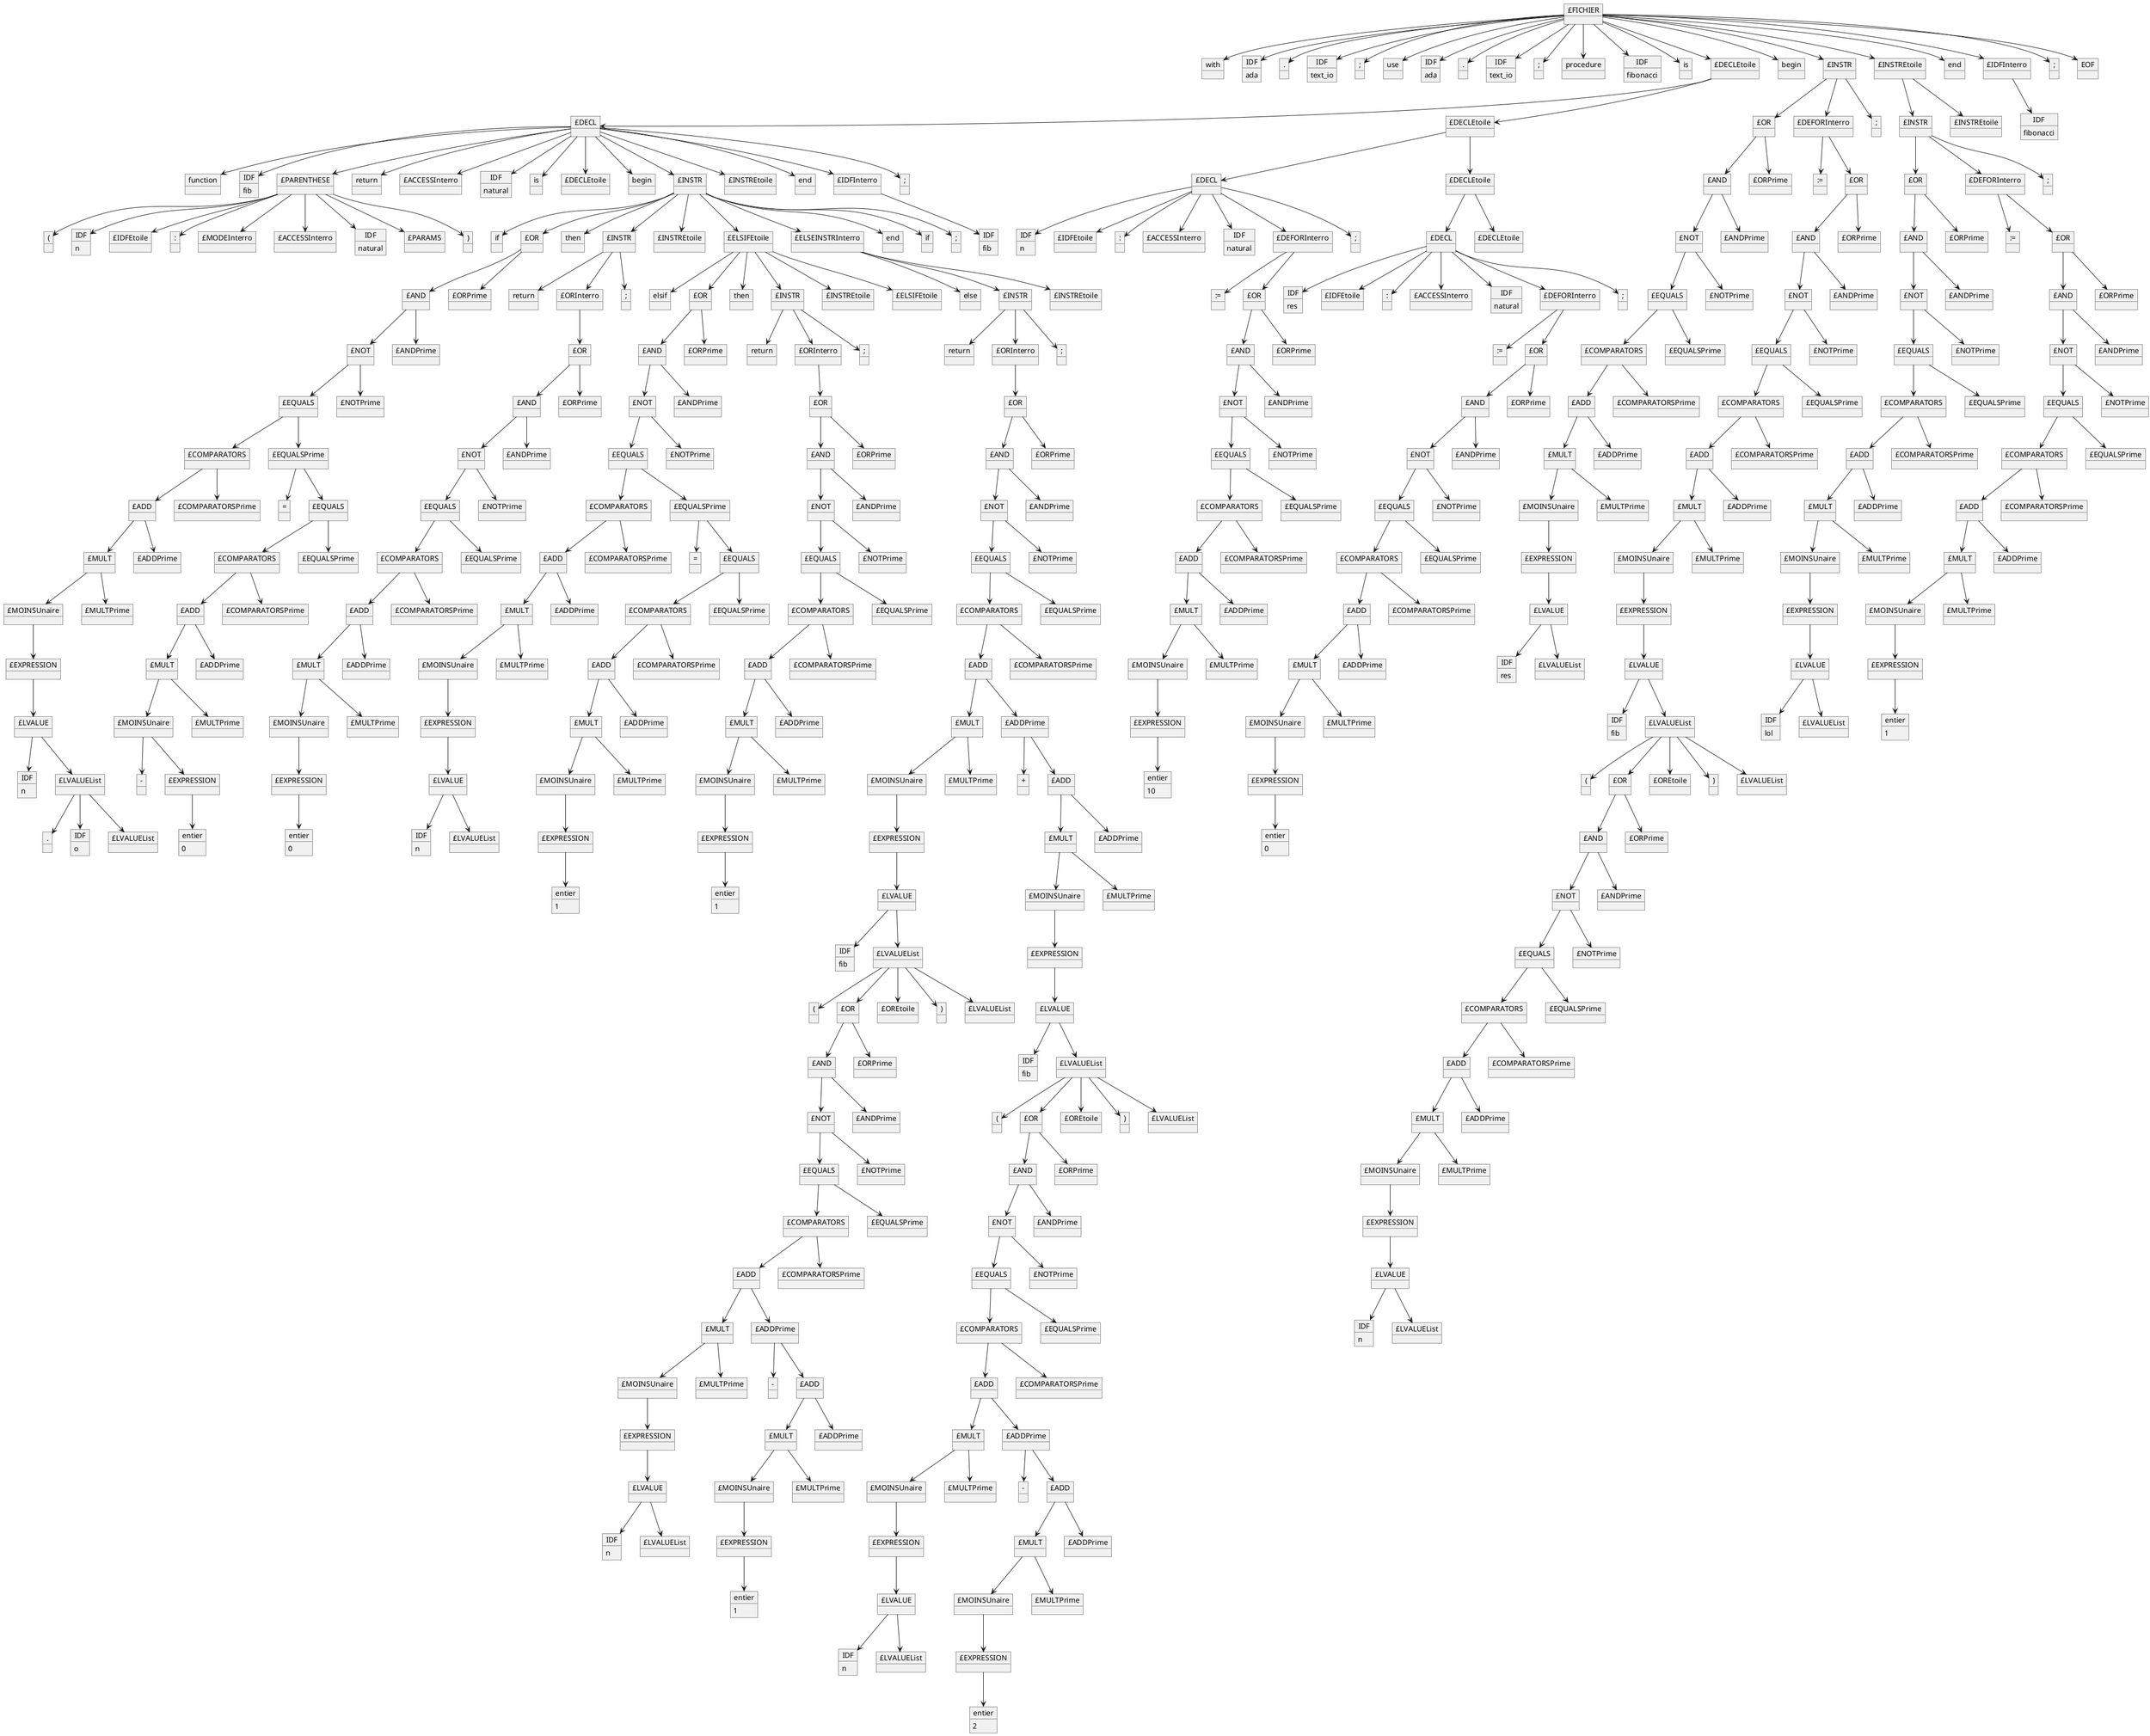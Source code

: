 @startuml Arbre_Syntaxique
object "£FICHIER" as 1
object "with" as 2
object "IDF" as 3
3 : ada
object "." as 4
object "IDF" as 5
5 : text_io
object ";" as 6
object "use" as 7
object "IDF" as 8
8 : ada
object "." as 9
object "IDF" as 10
10 : text_io
object ";" as 11
object "procedure" as 12
object "IDF" as 13
13 : fibonacci
object "is" as 14
object "£DECLEtoile" as 15
object "begin" as 16
object "£INSTR" as 17
object "£INSTREtoile" as 18
object "end" as 19
object "£IDFInterro" as 20
object ";" as 21
object "EOF" as 22
object "£DECL" as 23
object "£DECLEtoile" as 24
object "£OR" as 25
object "£DEFORInterro" as 26
object ";" as 27
object "£INSTR" as 28
object "£INSTREtoile" as 29
object "IDF" as 30
30 : fibonacci
object "function" as 31
object "IDF" as 32
32 : fib
object "£PARENTHESE" as 33
object "return" as 34
object "£ACCESSInterro" as 35
object "IDF" as 36
36 : natural
object "is" as 37
object "£DECLEtoile" as 38
object "begin" as 39
object "£INSTR" as 40
object "£INSTREtoile" as 41
object "end" as 42
object "£IDFInterro" as 43
object ";" as 44
object "£DECL" as 45
object "£DECLEtoile" as 46
object "£AND" as 47
object "£ORPrime" as 48
object ":=" as 49
object "£OR" as 50
object "£OR" as 51
object "£DEFORInterro" as 52
object ";" as 53
object "(" as 54
object "IDF" as 55
55 : n
object "£IDFEtoile" as 56
object ":" as 57
object "£MODEInterro" as 58
object "£ACCESSInterro" as 59
object "IDF" as 60
60 : natural
object "£PARAMS" as 61
object ")" as 62
object "if" as 63
object "£OR" as 64
object "then" as 65
object "£INSTR" as 66
object "£INSTREtoile" as 67
object "£ELSIFEtoile" as 68
object "£ELSEINSTRInterro" as 69
object "end" as 70
object "if" as 71
object ";" as 72
object "IDF" as 73
73 : fib
object "IDF" as 74
74 : n
object "£IDFEtoile" as 75
object ":" as 76
object "£ACCESSInterro" as 77
object "IDF" as 78
78 : natural
object "£DEFORInterro" as 79
object ";" as 80
object "£DECL" as 81
object "£DECLEtoile" as 82
object "£NOT" as 83
object "£ANDPrime" as 84
object "£AND" as 85
object "£ORPrime" as 86
object "£AND" as 87
object "£ORPrime" as 88
object ":=" as 89
object "£OR" as 90
object "£AND" as 91
object "£ORPrime" as 92
object "return" as 93
object "£ORInterro" as 94
object ";" as 95
object "elsif" as 96
object "£OR" as 97
object "then" as 98
object "£INSTR" as 99
object "£INSTREtoile" as 100
object "£ELSIFEtoile" as 101
object "else" as 102
object "£INSTR" as 103
object "£INSTREtoile" as 104
object ":=" as 105
object "£OR" as 106
object "IDF" as 107
107 : res
object "£IDFEtoile" as 108
object ":" as 109
object "£ACCESSInterro" as 110
object "IDF" as 111
111 : natural
object "£DEFORInterro" as 112
object ";" as 113
object "£EQUALS" as 114
object "£NOTPrime" as 115
object "£NOT" as 116
object "£ANDPrime" as 117
object "£NOT" as 118
object "£ANDPrime" as 119
object "£AND" as 120
object "£ORPrime" as 121
object "£NOT" as 122
object "£ANDPrime" as 123
object "£OR" as 124
object "£AND" as 125
object "£ORPrime" as 126
object "return" as 127
object "£ORInterro" as 128
object ";" as 129
object "return" as 130
object "£ORInterro" as 131
object ";" as 132
object "£AND" as 133
object "£ORPrime" as 134
object ":=" as 135
object "£OR" as 136
object "£COMPARATORS" as 137
object "£EQUALSPrime" as 138
object "£EQUALS" as 139
object "£NOTPrime" as 140
object "£EQUALS" as 141
object "£NOTPrime" as 142
object "£NOT" as 143
object "£ANDPrime" as 144
object "£EQUALS" as 145
object "£NOTPrime" as 146
object "£AND" as 147
object "£ORPrime" as 148
object "£NOT" as 149
object "£ANDPrime" as 150
object "£OR" as 151
object "£OR" as 152
object "£NOT" as 153
object "£ANDPrime" as 154
object "£AND" as 155
object "£ORPrime" as 156
object "£ADD" as 157
object "£COMPARATORSPrime" as 158
object "£COMPARATORS" as 159
object "£EQUALSPrime" as 160
object "£COMPARATORS" as 161
object "£EQUALSPrime" as 162
object "£EQUALS" as 163
object "£NOTPrime" as 164
object "£COMPARATORS" as 165
object "£EQUALSPrime" as 166
object "£NOT" as 167
object "£ANDPrime" as 168
object "£EQUALS" as 169
object "£NOTPrime" as 170
object "£AND" as 171
object "£ORPrime" as 172
object "£AND" as 173
object "£ORPrime" as 174
object "£EQUALS" as 175
object "£NOTPrime" as 176
object "£NOT" as 177
object "£ANDPrime" as 178
object "£MULT" as 179
object "£ADDPrime" as 180
object "£ADD" as 181
object "£COMPARATORSPrime" as 182
object "£ADD" as 183
object "£COMPARATORSPrime" as 184
object "£COMPARATORS" as 185
object "£EQUALSPrime" as 186
object "£ADD" as 187
object "£COMPARATORSPrime" as 188
object "=" as 189
object "£EQUALS" as 190
object "£EQUALS" as 191
object "£NOTPrime" as 192
object "£COMPARATORS" as 193
object "£EQUALSPrime" as 194
object "£NOT" as 195
object "£ANDPrime" as 196
object "£NOT" as 197
object "£ANDPrime" as 198
object "£COMPARATORS" as 199
object "£EQUALSPrime" as 200
object "£EQUALS" as 201
object "£NOTPrime" as 202
object "£MOINSUnaire" as 203
object "£MULTPrime" as 204
object "£MULT" as 205
object "£ADDPrime" as 206
object "£MULT" as 207
object "£ADDPrime" as 208
object "£ADD" as 209
object "£COMPARATORSPrime" as 210
object "£MULT" as 211
object "£ADDPrime" as 212
object "£COMPARATORS" as 213
object "£EQUALSPrime" as 214
object "£COMPARATORS" as 215
object "£EQUALSPrime" as 216
object "£ADD" as 217
object "£COMPARATORSPrime" as 218
object "=" as 219
object "£EQUALS" as 220
object "£EQUALS" as 221
object "£NOTPrime" as 222
object "£EQUALS" as 223
object "£NOTPrime" as 224
object "£ADD" as 225
object "£COMPARATORSPrime" as 226
object "£COMPARATORS" as 227
object "£EQUALSPrime" as 228
object "£EXPRESSION" as 229
object "£MOINSUnaire" as 230
object "£MULTPrime" as 231
object "£MOINSUnaire" as 232
object "£MULTPrime" as 233
object "£MULT" as 234
object "£ADDPrime" as 235
object "£MOINSUnaire" as 236
object "£MULTPrime" as 237
object "£ADD" as 238
object "£COMPARATORSPrime" as 239
object "£ADD" as 240
object "£COMPARATORSPrime" as 241
object "£MULT" as 242
object "£ADDPrime" as 243
object "£COMPARATORS" as 244
object "£EQUALSPrime" as 245
object "£COMPARATORS" as 246
object "£EQUALSPrime" as 247
object "£COMPARATORS" as 248
object "£EQUALSPrime" as 249
object "£MULT" as 250
object "£ADDPrime" as 251
object "£ADD" as 252
object "£COMPARATORSPrime" as 253
object "£LVALUE" as 254
object "£EXPRESSION" as 255
object "£EXPRESSION" as 256
object "£MOINSUnaire" as 257
object "£MULTPrime" as 258
object "£EXPRESSION" as 259
object "£MULT" as 260
object "£ADDPrime" as 261
object "£MULT" as 262
object "£ADDPrime" as 263
object "£MOINSUnaire" as 264
object "£MULTPrime" as 265
object "£ADD" as 266
object "£COMPARATORSPrime" as 267
object "£ADD" as 268
object "£COMPARATORSPrime" as 269
object "£ADD" as 270
object "£COMPARATORSPrime" as 271
object "£MOINSUnaire" as 272
object "£MULTPrime" as 273
object "£MULT" as 274
object "£ADDPrime" as 275
object "IDF" as 276
276 : res
object "£LVALUEList" as 277
object "£LVALUE" as 278
object "£LVALUE" as 279
object "£EXPRESSION" as 280
object "£LVALUE" as 281
object "£MOINSUnaire" as 282
object "£MULTPrime" as 283
object "£MOINSUnaire" as 284
object "£MULTPrime" as 285
object "£EXPRESSION" as 286
object "£MULT" as 287
object "£ADDPrime" as 288
object "£MULT" as 289
object "£ADDPrime" as 290
object "£MULT" as 291
object "£ADDPrime" as 292
object "£EXPRESSION" as 293
object "£MOINSUnaire" as 294
object "£MULTPrime" as 295
object "IDF" as 296
296 : fib
object "£LVALUEList" as 297
object "IDF" as 298
298 : lol
object "£LVALUEList" as 299
object "entier" as 300
300 : 1
object "IDF" as 301
301 : n
object "£LVALUEList" as 302
object "-" as 303
object "£EXPRESSION" as 304
object "£EXPRESSION" as 305
object "£LVALUE" as 306
object "£MOINSUnaire" as 307
object "£MULTPrime" as 308
object "£MOINSUnaire" as 309
object "£MULTPrime" as 310
object "£MOINSUnaire" as 311
object "£MULTPrime" as 312
object "+" as 313
object "£ADD" as 314
object "entier" as 315
315 : 10
object "£EXPRESSION" as 316
object "(" as 317
object "£OR" as 318
object "£OREtoile" as 319
object ")" as 320
object "£LVALUEList" as 321
object "." as 322
object "IDF" as 323
323 : o
object "£LVALUEList" as 324
object "entier" as 325
325 : 0
object "entier" as 326
326 : 0
object "IDF" as 327
327 : n
object "£LVALUEList" as 328
object "£EXPRESSION" as 329
object "£EXPRESSION" as 330
object "£EXPRESSION" as 331
object "£MULT" as 332
object "£ADDPrime" as 333
object "entier" as 334
334 : 0
object "£AND" as 335
object "£ORPrime" as 336
object "entier" as 337
337 : 1
object "entier" as 338
338 : 1
object "£LVALUE" as 339
object "£MOINSUnaire" as 340
object "£MULTPrime" as 341
object "£NOT" as 342
object "£ANDPrime" as 343
object "IDF" as 344
344 : fib
object "£LVALUEList" as 345
object "£EXPRESSION" as 346
object "£EQUALS" as 347
object "£NOTPrime" as 348
object "(" as 349
object "£OR" as 350
object "£OREtoile" as 351
object ")" as 352
object "£LVALUEList" as 353
object "£LVALUE" as 354
object "£COMPARATORS" as 355
object "£EQUALSPrime" as 356
object "£AND" as 357
object "£ORPrime" as 358
object "IDF" as 359
359 : fib
object "£LVALUEList" as 360
object "£ADD" as 361
object "£COMPARATORSPrime" as 362
object "£NOT" as 363
object "£ANDPrime" as 364
object "(" as 365
object "£OR" as 366
object "£OREtoile" as 367
object ")" as 368
object "£LVALUEList" as 369
object "£MULT" as 370
object "£ADDPrime" as 371
object "£EQUALS" as 372
object "£NOTPrime" as 373
object "£AND" as 374
object "£ORPrime" as 375
object "£MOINSUnaire" as 376
object "£MULTPrime" as 377
object "£COMPARATORS" as 378
object "£EQUALSPrime" as 379
object "£NOT" as 380
object "£ANDPrime" as 381
object "£EXPRESSION" as 382
object "£ADD" as 383
object "£COMPARATORSPrime" as 384
object "£EQUALS" as 385
object "£NOTPrime" as 386
object "£LVALUE" as 387
object "£MULT" as 388
object "£ADDPrime" as 389
object "£COMPARATORS" as 390
object "£EQUALSPrime" as 391
object "IDF" as 392
392 : n
object "£LVALUEList" as 393
object "£MOINSUnaire" as 394
object "£MULTPrime" as 395
object "-" as 396
object "£ADD" as 397
object "£ADD" as 398
object "£COMPARATORSPrime" as 399
object "£EXPRESSION" as 400
object "£MULT" as 401
object "£ADDPrime" as 402
object "£MULT" as 403
object "£ADDPrime" as 404
object "£LVALUE" as 405
object "£MOINSUnaire" as 406
object "£MULTPrime" as 407
object "£MOINSUnaire" as 408
object "£MULTPrime" as 409
object "-" as 410
object "£ADD" as 411
object "IDF" as 412
412 : n
object "£LVALUEList" as 413
object "£EXPRESSION" as 414
object "£EXPRESSION" as 415
object "£MULT" as 416
object "£ADDPrime" as 417
object "entier" as 418
418 : 1
object "£LVALUE" as 419
object "£MOINSUnaire" as 420
object "£MULTPrime" as 421
object "IDF" as 422
422 : n
object "£LVALUEList" as 423
object "£EXPRESSION" as 424
object "entier" as 425
425 : 2
1 -down-> 2
1 -down-> 3
1 -down-> 4
1 -down-> 5
1 -down-> 6
1 -down-> 7
1 -down-> 8
1 -down-> 9
1 -down-> 10
1 -down-> 11
1 -down-> 12
1 -down-> 13
1 -down-> 14
1 -down-> 15
1 -down-> 16
1 -down-> 17
1 -down-> 18
1 -down-> 19
1 -down-> 20
1 -down-> 21
1 -down-> 22
15 -down-> 23
15 -down-> 24
17 -down-> 25
17 -down-> 26
17 -down-> 27
18 -down-> 28
18 -down-> 29
20 -down-> 30
23 -down-> 31
23 -down-> 32
23 -down-> 33
23 -down-> 34
23 -down-> 35
23 -down-> 36
23 -down-> 37
23 -down-> 38
23 -down-> 39
23 -down-> 40
23 -down-> 41
23 -down-> 42
23 -down-> 43
23 -down-> 44
24 -down-> 45
24 -down-> 46
25 -down-> 47
25 -down-> 48
26 -down-> 49
26 -down-> 50
28 -down-> 51
28 -down-> 52
28 -down-> 53
33 -down-> 54
33 -down-> 55
33 -down-> 56
33 -down-> 57
33 -down-> 58
33 -down-> 59
33 -down-> 60
33 -down-> 61
33 -down-> 62
40 -down-> 63
40 -down-> 64
40 -down-> 65
40 -down-> 66
40 -down-> 67
40 -down-> 68
40 -down-> 69
40 -down-> 70
40 -down-> 71
40 -down-> 72
43 -down-> 73
45 -down-> 74
45 -down-> 75
45 -down-> 76
45 -down-> 77
45 -down-> 78
45 -down-> 79
45 -down-> 80
46 -down-> 81
46 -down-> 82
47 -down-> 83
47 -down-> 84
50 -down-> 85
50 -down-> 86
51 -down-> 87
51 -down-> 88
52 -down-> 89
52 -down-> 90
64 -down-> 91
64 -down-> 92
66 -down-> 93
66 -down-> 94
66 -down-> 95
68 -down-> 96
68 -down-> 97
68 -down-> 98
68 -down-> 99
68 -down-> 100
68 -down-> 101
69 -down-> 102
69 -down-> 103
69 -down-> 104
79 -down-> 105
79 -down-> 106
81 -down-> 107
81 -down-> 108
81 -down-> 109
81 -down-> 110
81 -down-> 111
81 -down-> 112
81 -down-> 113
83 -down-> 114
83 -down-> 115
85 -down-> 116
85 -down-> 117
87 -down-> 118
87 -down-> 119
90 -down-> 120
90 -down-> 121
91 -down-> 122
91 -down-> 123
94 -down-> 124
97 -down-> 125
97 -down-> 126
99 -down-> 127
99 -down-> 128
99 -down-> 129
103 -down-> 130
103 -down-> 131
103 -down-> 132
106 -down-> 133
106 -down-> 134
112 -down-> 135
112 -down-> 136
114 -down-> 137
114 -down-> 138
116 -down-> 139
116 -down-> 140
118 -down-> 141
118 -down-> 142
120 -down-> 143
120 -down-> 144
122 -down-> 145
122 -down-> 146
124 -down-> 147
124 -down-> 148
125 -down-> 149
125 -down-> 150
128 -down-> 151
131 -down-> 152
133 -down-> 153
133 -down-> 154
136 -down-> 155
136 -down-> 156
137 -down-> 157
137 -down-> 158
139 -down-> 159
139 -down-> 160
141 -down-> 161
141 -down-> 162
143 -down-> 163
143 -down-> 164
145 -down-> 165
145 -down-> 166
147 -down-> 167
147 -down-> 168
149 -down-> 169
149 -down-> 170
151 -down-> 171
151 -down-> 172
152 -down-> 173
152 -down-> 174
153 -down-> 175
153 -down-> 176
155 -down-> 177
155 -down-> 178
157 -down-> 179
157 -down-> 180
159 -down-> 181
159 -down-> 182
161 -down-> 183
161 -down-> 184
163 -down-> 185
163 -down-> 186
165 -down-> 187
165 -down-> 188
166 -down-> 189
166 -down-> 190
167 -down-> 191
167 -down-> 192
169 -down-> 193
169 -down-> 194
171 -down-> 195
171 -down-> 196
173 -down-> 197
173 -down-> 198
175 -down-> 199
175 -down-> 200
177 -down-> 201
177 -down-> 202
179 -down-> 203
179 -down-> 204
181 -down-> 205
181 -down-> 206
183 -down-> 207
183 -down-> 208
185 -down-> 209
185 -down-> 210
187 -down-> 211
187 -down-> 212
190 -down-> 213
190 -down-> 214
191 -down-> 215
191 -down-> 216
193 -down-> 217
193 -down-> 218
194 -down-> 219
194 -down-> 220
195 -down-> 221
195 -down-> 222
197 -down-> 223
197 -down-> 224
199 -down-> 225
199 -down-> 226
201 -down-> 227
201 -down-> 228
203 -down-> 229
205 -down-> 230
205 -down-> 231
207 -down-> 232
207 -down-> 233
209 -down-> 234
209 -down-> 235
211 -down-> 236
211 -down-> 237
213 -down-> 238
213 -down-> 239
215 -down-> 240
215 -down-> 241
217 -down-> 242
217 -down-> 243
220 -down-> 244
220 -down-> 245
221 -down-> 246
221 -down-> 247
223 -down-> 248
223 -down-> 249
225 -down-> 250
225 -down-> 251
227 -down-> 252
227 -down-> 253
229 -down-> 254
230 -down-> 255
232 -down-> 256
234 -down-> 257
234 -down-> 258
236 -down-> 259
238 -down-> 260
238 -down-> 261
240 -down-> 262
240 -down-> 263
242 -down-> 264
242 -down-> 265
244 -down-> 266
244 -down-> 267
246 -down-> 268
246 -down-> 269
248 -down-> 270
248 -down-> 271
250 -down-> 272
250 -down-> 273
252 -down-> 274
252 -down-> 275
254 -down-> 276
254 -down-> 277
255 -down-> 278
256 -down-> 279
257 -down-> 280
259 -down-> 281
260 -down-> 282
260 -down-> 283
262 -down-> 284
262 -down-> 285
264 -down-> 286
266 -down-> 287
266 -down-> 288
268 -down-> 289
268 -down-> 290
270 -down-> 291
270 -down-> 292
272 -down-> 293
274 -down-> 294
274 -down-> 295
278 -down-> 296
278 -down-> 297
279 -down-> 298
279 -down-> 299
280 -down-> 300
281 -down-> 301
281 -down-> 302
282 -down-> 303
282 -down-> 304
284 -down-> 305
286 -down-> 306
287 -down-> 307
287 -down-> 308
289 -down-> 309
289 -down-> 310
291 -down-> 311
291 -down-> 312
292 -down-> 313
292 -down-> 314
293 -down-> 315
294 -down-> 316
297 -down-> 317
297 -down-> 318
297 -down-> 319
297 -down-> 320
297 -down-> 321
302 -down-> 322
302 -down-> 323
302 -down-> 324
304 -down-> 325
305 -down-> 326
306 -down-> 327
306 -down-> 328
307 -down-> 329
309 -down-> 330
311 -down-> 331
314 -down-> 332
314 -down-> 333
316 -down-> 334
318 -down-> 335
318 -down-> 336
329 -down-> 337
330 -down-> 338
331 -down-> 339
332 -down-> 340
332 -down-> 341
335 -down-> 342
335 -down-> 343
339 -down-> 344
339 -down-> 345
340 -down-> 346
342 -down-> 347
342 -down-> 348
345 -down-> 349
345 -down-> 350
345 -down-> 351
345 -down-> 352
345 -down-> 353
346 -down-> 354
347 -down-> 355
347 -down-> 356
350 -down-> 357
350 -down-> 358
354 -down-> 359
354 -down-> 360
355 -down-> 361
355 -down-> 362
357 -down-> 363
357 -down-> 364
360 -down-> 365
360 -down-> 366
360 -down-> 367
360 -down-> 368
360 -down-> 369
361 -down-> 370
361 -down-> 371
363 -down-> 372
363 -down-> 373
366 -down-> 374
366 -down-> 375
370 -down-> 376
370 -down-> 377
372 -down-> 378
372 -down-> 379
374 -down-> 380
374 -down-> 381
376 -down-> 382
378 -down-> 383
378 -down-> 384
380 -down-> 385
380 -down-> 386
382 -down-> 387
383 -down-> 388
383 -down-> 389
385 -down-> 390
385 -down-> 391
387 -down-> 392
387 -down-> 393
388 -down-> 394
388 -down-> 395
389 -down-> 396
389 -down-> 397
390 -down-> 398
390 -down-> 399
394 -down-> 400
397 -down-> 401
397 -down-> 402
398 -down-> 403
398 -down-> 404
400 -down-> 405
401 -down-> 406
401 -down-> 407
403 -down-> 408
403 -down-> 409
404 -down-> 410
404 -down-> 411
405 -down-> 412
405 -down-> 413
406 -down-> 414
408 -down-> 415
411 -down-> 416
411 -down-> 417
414 -down-> 418
415 -down-> 419
416 -down-> 420
416 -down-> 421
419 -down-> 422
419 -down-> 423
420 -down-> 424
424 -down-> 425
@enduml
